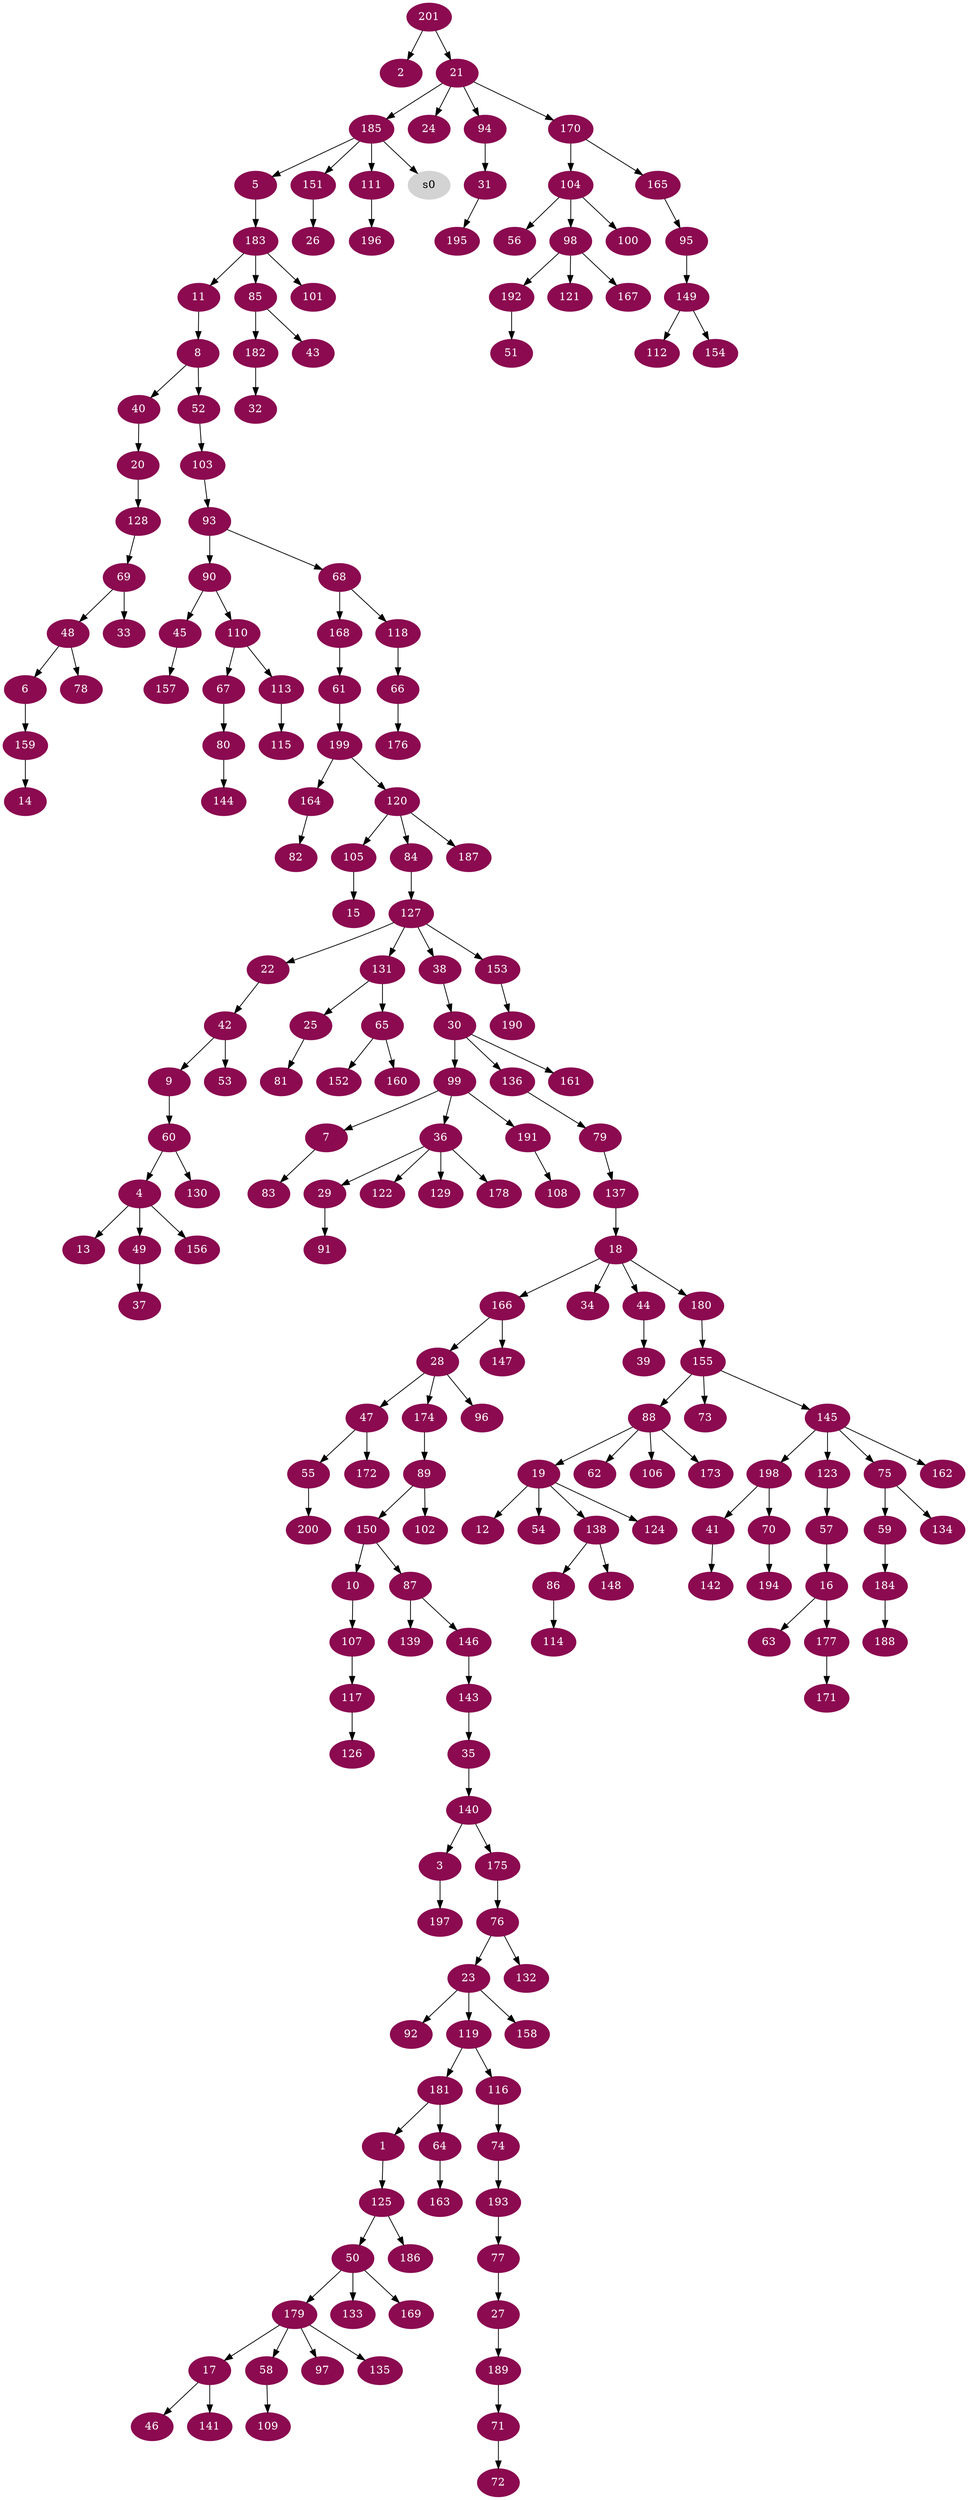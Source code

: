 digraph G {
node [color=deeppink4, style=filled, fontcolor=white];
181 -> 1;
201 -> 2;
140 -> 3;
60 -> 4;
185 -> 5;
48 -> 6;
99 -> 7;
11 -> 8;
42 -> 9;
150 -> 10;
183 -> 11;
19 -> 12;
4 -> 13;
159 -> 14;
105 -> 15;
57 -> 16;
179 -> 17;
137 -> 18;
88 -> 19;
40 -> 20;
201 -> 21;
127 -> 22;
76 -> 23;
21 -> 24;
131 -> 25;
151 -> 26;
77 -> 27;
166 -> 28;
36 -> 29;
38 -> 30;
94 -> 31;
182 -> 32;
69 -> 33;
18 -> 34;
143 -> 35;
99 -> 36;
49 -> 37;
127 -> 38;
44 -> 39;
8 -> 40;
198 -> 41;
22 -> 42;
85 -> 43;
18 -> 44;
90 -> 45;
17 -> 46;
28 -> 47;
69 -> 48;
4 -> 49;
125 -> 50;
192 -> 51;
8 -> 52;
42 -> 53;
19 -> 54;
47 -> 55;
104 -> 56;
123 -> 57;
179 -> 58;
75 -> 59;
9 -> 60;
168 -> 61;
88 -> 62;
16 -> 63;
181 -> 64;
131 -> 65;
118 -> 66;
110 -> 67;
93 -> 68;
128 -> 69;
198 -> 70;
189 -> 71;
71 -> 72;
155 -> 73;
116 -> 74;
145 -> 75;
175 -> 76;
193 -> 77;
48 -> 78;
136 -> 79;
67 -> 80;
25 -> 81;
164 -> 82;
7 -> 83;
120 -> 84;
183 -> 85;
138 -> 86;
150 -> 87;
155 -> 88;
174 -> 89;
93 -> 90;
29 -> 91;
23 -> 92;
103 -> 93;
21 -> 94;
165 -> 95;
28 -> 96;
179 -> 97;
104 -> 98;
30 -> 99;
104 -> 100;
183 -> 101;
89 -> 102;
52 -> 103;
170 -> 104;
120 -> 105;
88 -> 106;
10 -> 107;
191 -> 108;
58 -> 109;
90 -> 110;
185 -> 111;
149 -> 112;
110 -> 113;
86 -> 114;
113 -> 115;
119 -> 116;
107 -> 117;
68 -> 118;
23 -> 119;
199 -> 120;
98 -> 121;
36 -> 122;
145 -> 123;
19 -> 124;
1 -> 125;
117 -> 126;
84 -> 127;
20 -> 128;
36 -> 129;
60 -> 130;
127 -> 131;
76 -> 132;
50 -> 133;
75 -> 134;
179 -> 135;
30 -> 136;
79 -> 137;
19 -> 138;
87 -> 139;
35 -> 140;
17 -> 141;
41 -> 142;
146 -> 143;
80 -> 144;
155 -> 145;
87 -> 146;
166 -> 147;
138 -> 148;
95 -> 149;
89 -> 150;
185 -> 151;
65 -> 152;
127 -> 153;
149 -> 154;
180 -> 155;
4 -> 156;
45 -> 157;
23 -> 158;
6 -> 159;
65 -> 160;
30 -> 161;
145 -> 162;
64 -> 163;
199 -> 164;
170 -> 165;
18 -> 166;
98 -> 167;
68 -> 168;
50 -> 169;
21 -> 170;
177 -> 171;
47 -> 172;
88 -> 173;
28 -> 174;
140 -> 175;
66 -> 176;
16 -> 177;
36 -> 178;
50 -> 179;
18 -> 180;
119 -> 181;
85 -> 182;
5 -> 183;
59 -> 184;
21 -> 185;
125 -> 186;
120 -> 187;
184 -> 188;
27 -> 189;
153 -> 190;
99 -> 191;
98 -> 192;
74 -> 193;
70 -> 194;
31 -> 195;
111 -> 196;
3 -> 197;
145 -> 198;
61 -> 199;
55 -> 200;
node [color=lightgrey, style=filled, fontcolor=black];
185 -> s0;
}
